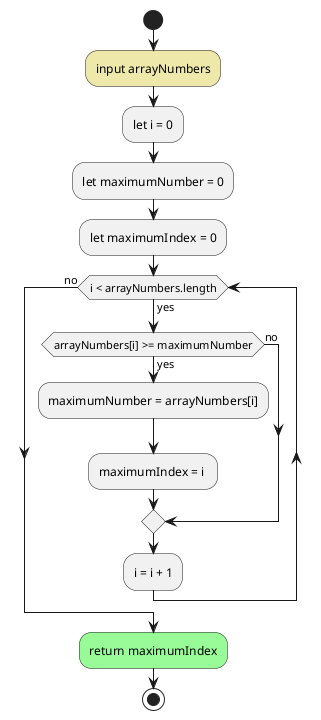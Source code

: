 @startuml
start
    #PaleGoldenRod:input arrayNumbers;
    :let i = 0;
    :let maximumNumber = 0;
    :let maximumIndex = 0;
    while(i < arrayNumbers.length) is (yes)
        if(arrayNumbers[i] >= maximumNumber) then (yes)
            :maximumNumber = arrayNumbers[i];
            :maximumIndex = i ;
        else (no)
        endif
        :i = i + 1;
    endwhile (no)
    #PaleGreen:return maximumIndex;
stop
@enduml